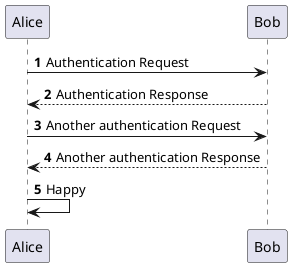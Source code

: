 @startuml
'https://plantuml.com/sequence-diagram

autonumber

Alice -> Bob: Authentication Request
Bob --> Alice: Authentication Response

Alice -> Bob: Another authentication Request
Alice <-- Bob: Another authentication Response

Alice -> Alice : Happy
@enduml